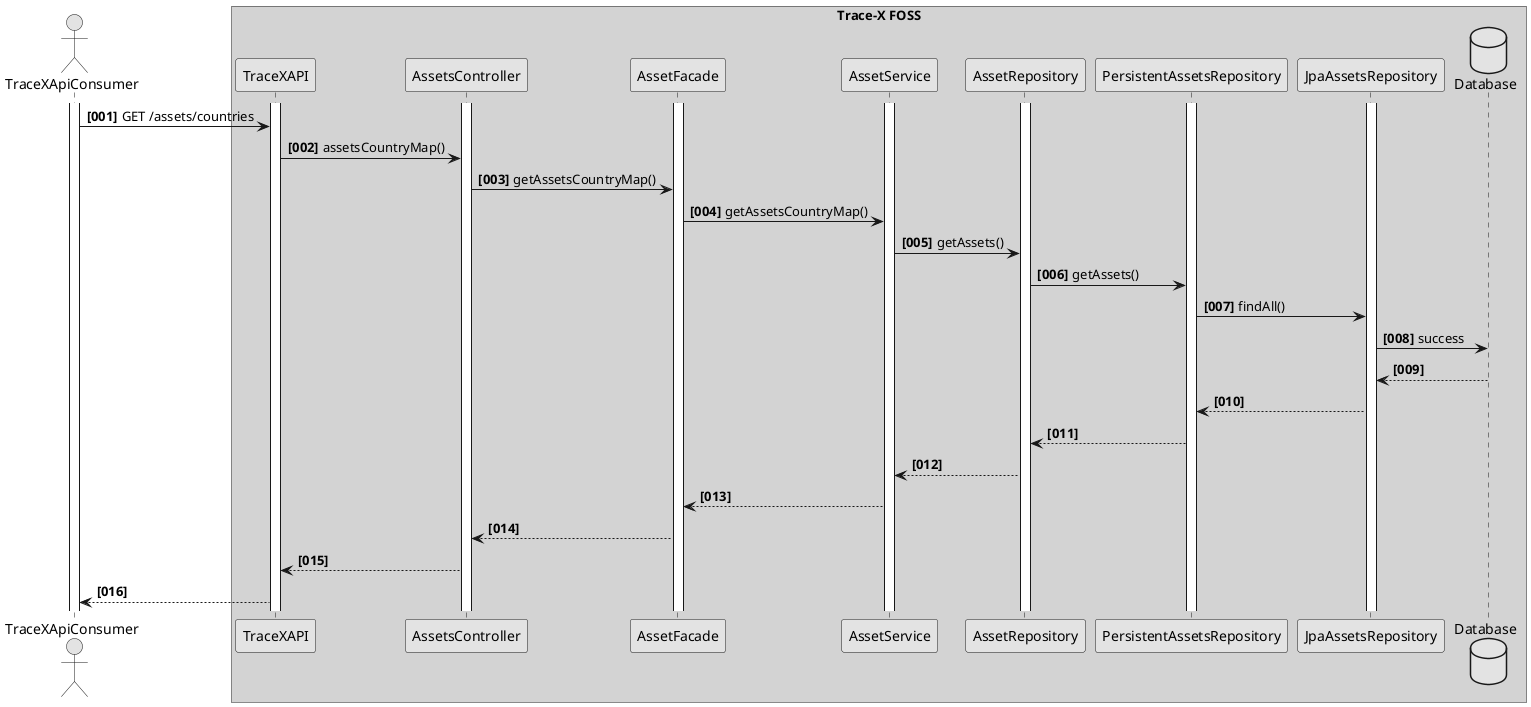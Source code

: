 @startuml
skinparam monochrome true
skinparam shadowing false
autonumber "<b>[000]"

actor TraceXApiConsumer
activate TraceXApiConsumer


box "Trace-X FOSS" #LightGrey
participant TraceXAPI
activate TraceXAPI
participant AssetsController
activate AssetsController
participant AssetFacade
activate AssetFacade
participant AssetService
activate AssetService
participant AssetRepository
activate AssetRepository
participant PersistentAssetsRepository
activate PersistentAssetsRepository
participant JpaAssetsRepository
activate JpaAssetsRepository
database Database

TraceXApiConsumer -> TraceXAPI : GET /assets/countries
TraceXAPI -> AssetsController :  assetsCountryMap()
AssetsController -> AssetFacade :  getAssetsCountryMap()
AssetFacade -> AssetService: getAssetsCountryMap()
AssetService -> AssetRepository: getAssets()
AssetRepository -> PersistentAssetsRepository: getAssets()
PersistentAssetsRepository -> JpaAssetsRepository: findAll()
JpaAssetsRepository -> Database : success



JpaAssetsRepository <-- Database
PersistentAssetsRepository <-- JpaAssetsRepository
AssetRepository <-- PersistentAssetsRepository
AssetService <-- AssetRepository
AssetFacade <-- AssetService
AssetsController <-- AssetFacade
TraceXAPI <-- AssetsController
TraceXApiConsumer <-- TraceXAPI

@enduml
